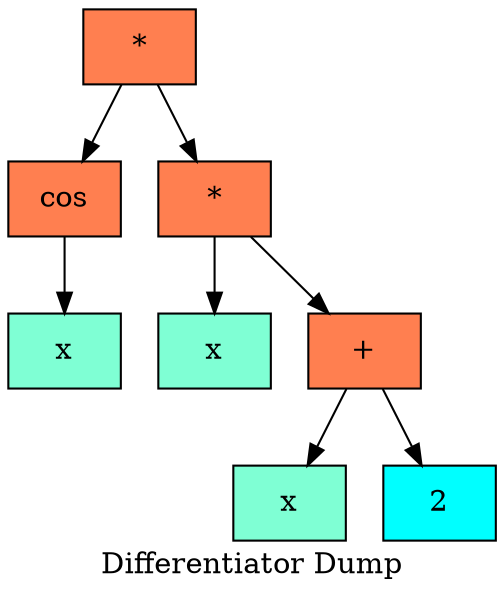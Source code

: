   digraph tree  {
  node[   shape     = "Mrecord",  style     = "filled",  fillcolor = "aqua",  fontcolor = "#000000",  margin    = "0.075"];
  rankdir   = "TB";

  label     = "Differentiator Dump";
"node0" [shape = "record", label = "{*}", fillcolor = "coral"]
"node1" [shape = "record", label = "{cos}", fillcolor = "coral"]
"node2" [shape = "record", label = "{x}", fillcolor = "aquamarine"]
"node1" -> "node2"
"node0" -> "node1"
"node3" [shape = "record", label = "{*}", fillcolor = "coral"]
"node4" [shape = "record", label = "{x}", fillcolor = "aquamarine"]
"node3" -> "node4"
"node5" [shape = "record", label = "{+}", fillcolor = "coral"]
"node6" [shape = "record", label = "{x}", fillcolor = "aquamarine"]
"node5" -> "node6"
"node7" [shape = "record", label = "{2}", fillcolor = "aqua"]
"node5" -> "node7"
"node3" -> "node5"
"node0" -> "node3"
  }